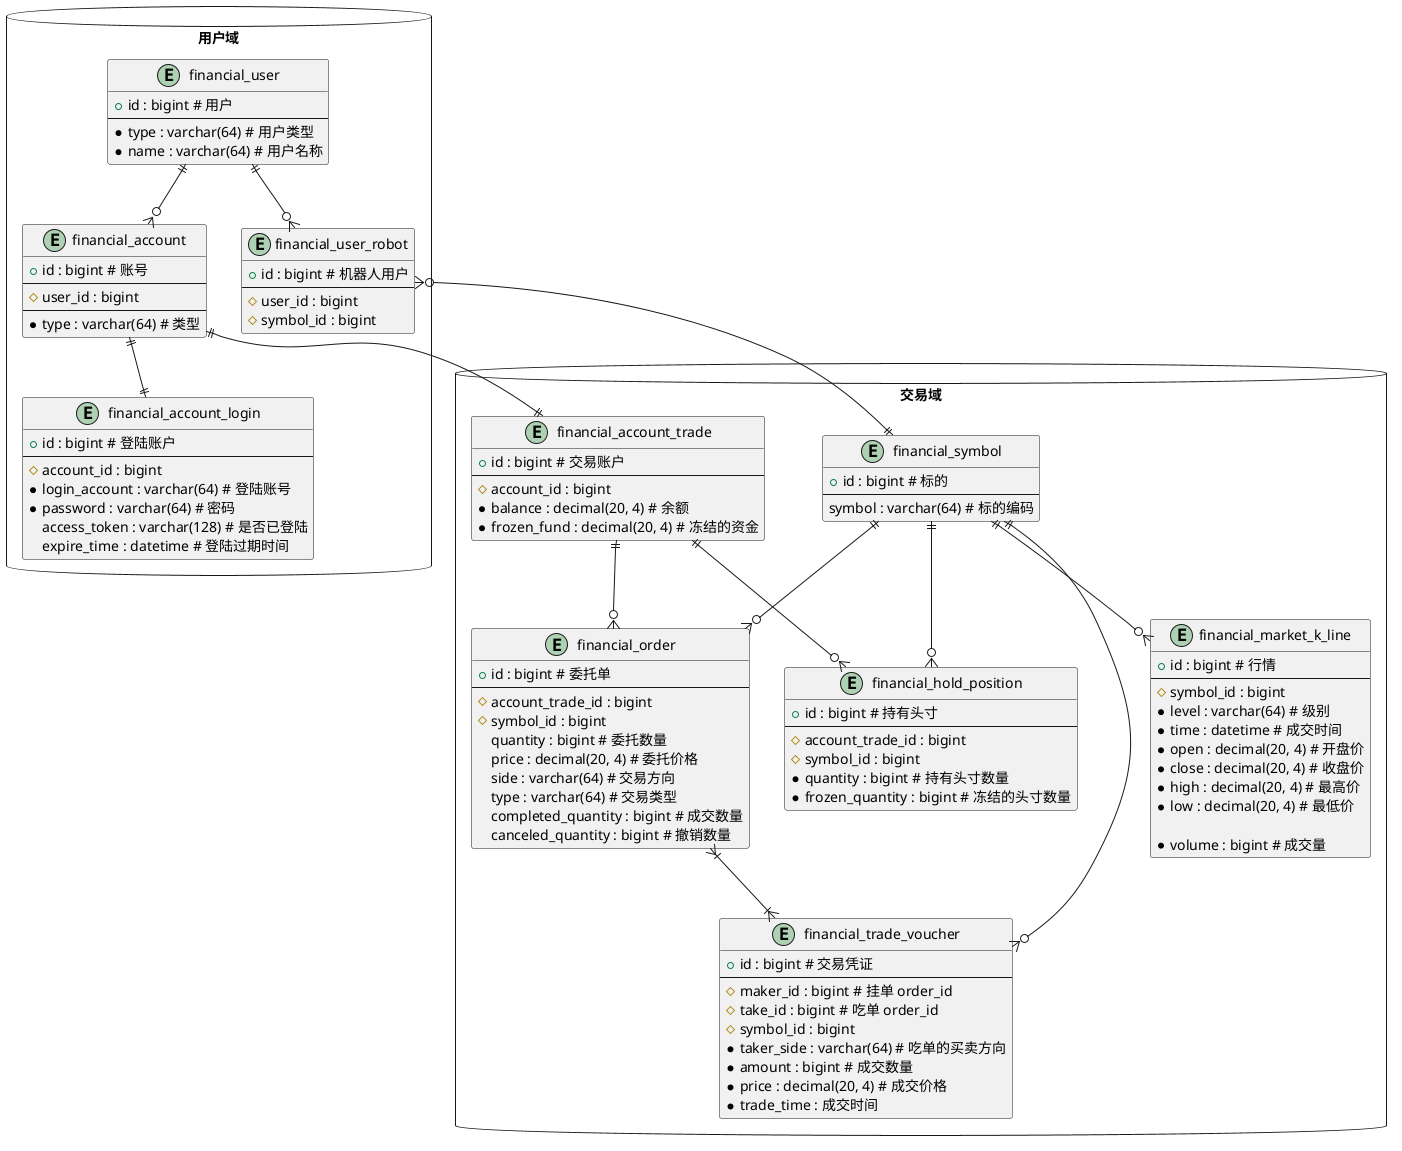 @startuml

package 用户域 <<Database>> {

    entity financial_user {
      + id : bigint # 用户
      --
      * type : varchar(64) # 用户类型
      * name : varchar(64) # 用户名称
    }

    entity financial_user_robot {
      + id : bigint # 机器人用户
      --
      # user_id : bigint
      # symbol_id : bigint
    }

    entity financial_account {
      + id : bigint # 账号
      --
      # user_id : bigint
      --
      * type : varchar(64) # 类型
    }

    entity financial_account_login {
      + id : bigint # 登陆账户
      --
      # account_id : bigint
      * login_account : varchar(64) # 登陆账号
      * password : varchar(64) # 密码
      access_token : varchar(128) # 是否已登陆
      expire_time : datetime # 登陆过期时间
    }
}

package 交易域 <<Database>> {
    entity financial_account_trade {
      + id : bigint # 交易账户
      --
      # account_id : bigint
      * balance : decimal(20, 4) # 余额
      * frozen_fund : decimal(20, 4) # 冻结的资金
    }

    entity financial_order {
      + id : bigint # 委托单
      --
      # account_trade_id : bigint
      # symbol_id : bigint
      quantity : bigint # 委托数量
      price : decimal(20, 4) # 委托价格
      side : varchar(64) # 交易方向
      type : varchar(64) # 交易类型
      completed_quantity : bigint # 成交数量
      canceled_quantity : bigint # 撤销数量
    }

    entity financial_hold_position {
      + id : bigint # 持有头寸
      --
      # account_trade_id : bigint
      # symbol_id : bigint
      * quantity : bigint # 持有头寸数量
      * frozen_quantity : bigint # 冻结的头寸数量
    }

    entity financial_symbol {
      + id : bigint # 标的
      --
      symbol : varchar(64) # 标的编码
    }

    entity financial_trade_voucher {
      + id : bigint # 交易凭证
      --
      # maker_id : bigint # 挂单 order_id
      # take_id : bigint # 吃单 order_id
      # symbol_id : bigint
      * taker_side : varchar(64) # 吃单的买卖方向
      * amount : bigint # 成交数量
      * price : decimal(20, 4) # 成交价格
      * trade_time : 成交时间
    }

    entity financial_market_k_line {
      + id : bigint # 行情
      --
      # symbol_id : bigint
      * level : varchar(64) # 级别
      * time : datetime # 成交时间
      * open : decimal(20, 4) # 开盘价
      * close : decimal(20, 4) # 收盘价
      * high : decimal(20, 4) # 最高价
      * low : decimal(20, 4) # 最低价

      * volume : bigint # 成交量
    }
}

financial_user ||--o{ financial_account
financial_user ||--o{ financial_user_robot
financial_symbol ||--o{ financial_user_robot
financial_account ||--|| financial_account_trade
financial_account ||--|| financial_account_login
financial_account_trade ||--o{ financial_order
financial_account_trade ||--o{ financial_hold_position
financial_symbol ||--o{ financial_order
financial_symbol ||--o{ financial_hold_position
financial_order }|--|{ financial_trade_voucher
financial_symbol ||--o{ financial_trade_voucher
financial_symbol ||--o{ financial_market_k_line

@enduml
